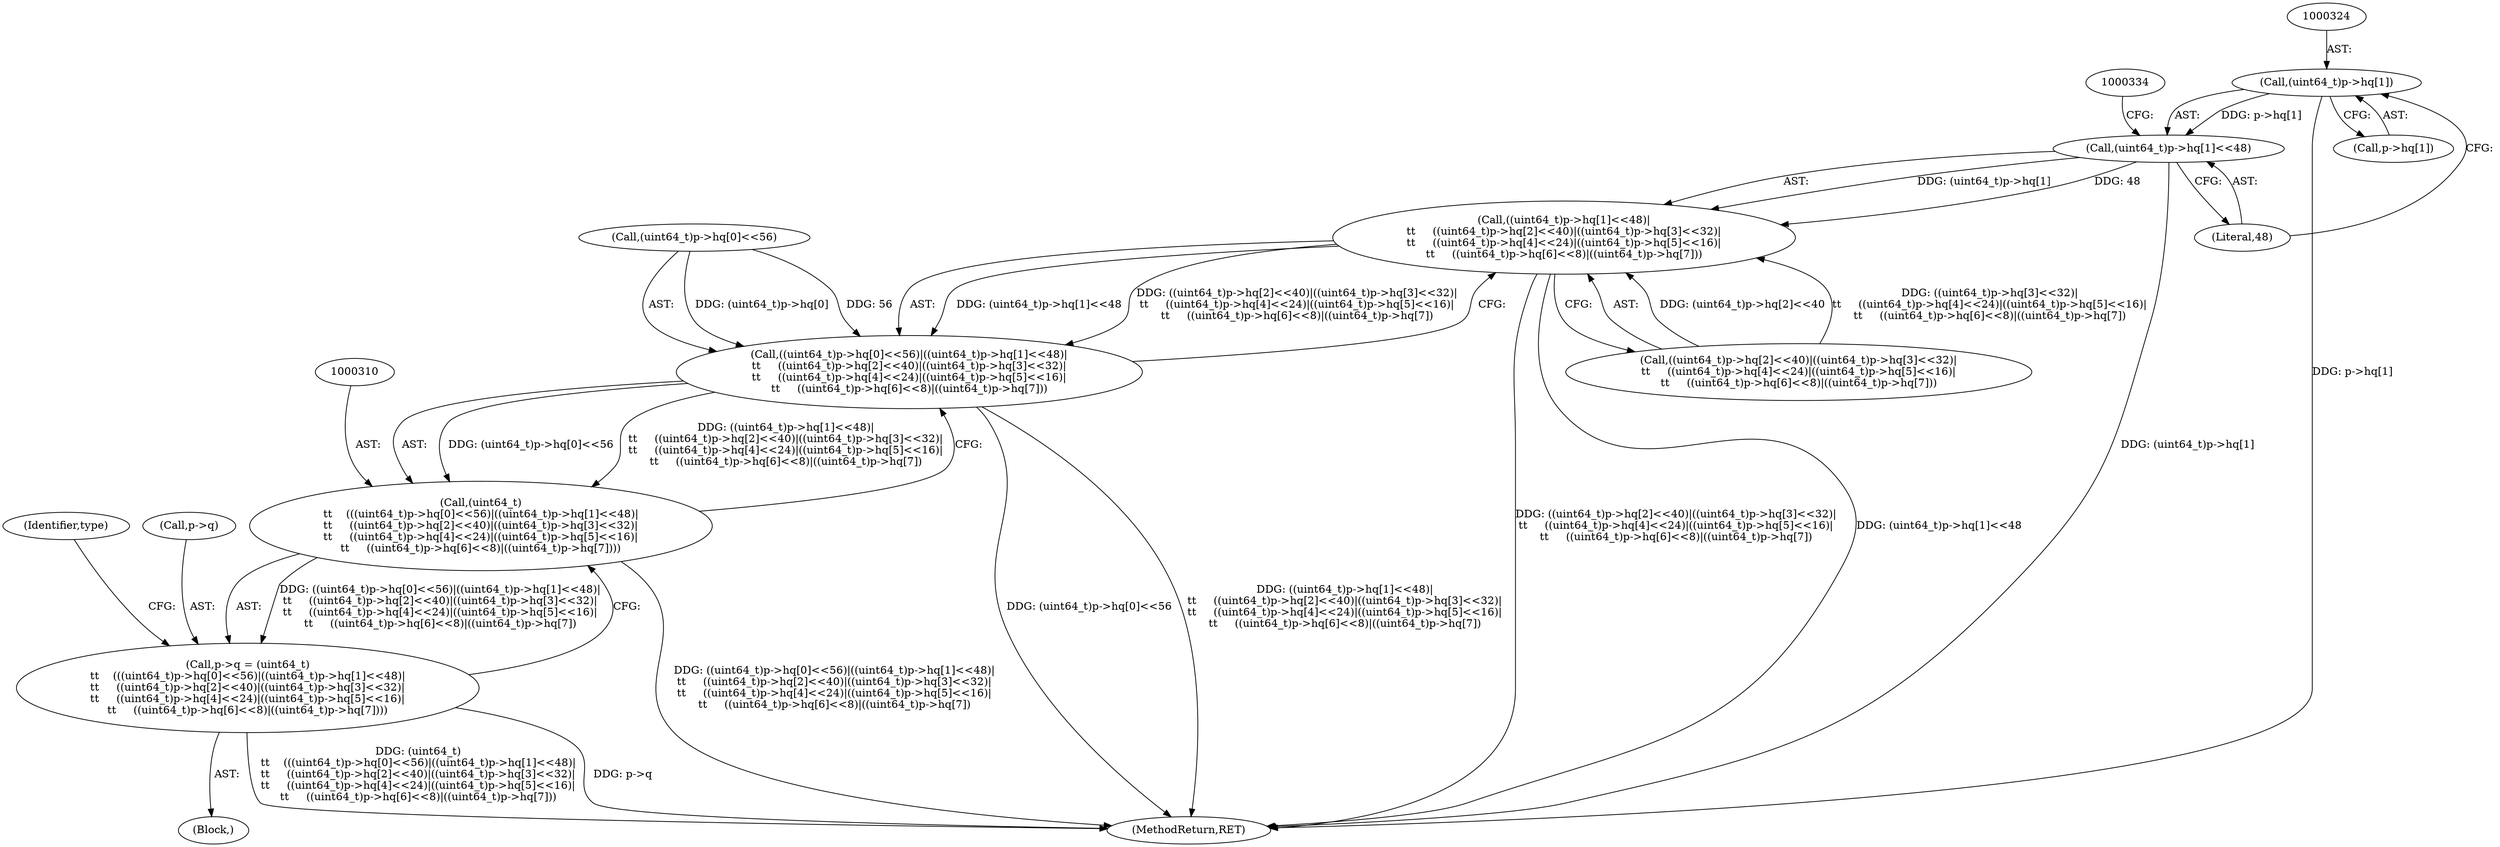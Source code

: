 digraph "0_file_59e63838913eee47f5c120a6c53d4565af638158@pointer" {
"1000323" [label="(Call,(uint64_t)p->hq[1])"];
"1000322" [label="(Call,(uint64_t)p->hq[1]<<48)"];
"1000321" [label="(Call,((uint64_t)p->hq[1]<<48)|\n\t\t     ((uint64_t)p->hq[2]<<40)|((uint64_t)p->hq[3]<<32)|\n\t\t     ((uint64_t)p->hq[4]<<24)|((uint64_t)p->hq[5]<<16)|\n\t\t     ((uint64_t)p->hq[6]<<8)|((uint64_t)p->hq[7]))"];
"1000311" [label="(Call,((uint64_t)p->hq[0]<<56)|((uint64_t)p->hq[1]<<48)|\n\t\t     ((uint64_t)p->hq[2]<<40)|((uint64_t)p->hq[3]<<32)|\n\t\t     ((uint64_t)p->hq[4]<<24)|((uint64_t)p->hq[5]<<16)|\n\t\t     ((uint64_t)p->hq[6]<<8)|((uint64_t)p->hq[7]))"];
"1000309" [label="(Call,(uint64_t)\n\t\t    (((uint64_t)p->hq[0]<<56)|((uint64_t)p->hq[1]<<48)|\n\t\t     ((uint64_t)p->hq[2]<<40)|((uint64_t)p->hq[3]<<32)|\n\t\t     ((uint64_t)p->hq[4]<<24)|((uint64_t)p->hq[5]<<16)|\n\t\t     ((uint64_t)p->hq[6]<<8)|((uint64_t)p->hq[7])))"];
"1000305" [label="(Call,p->q = (uint64_t)\n\t\t    (((uint64_t)p->hq[0]<<56)|((uint64_t)p->hq[1]<<48)|\n\t\t     ((uint64_t)p->hq[2]<<40)|((uint64_t)p->hq[3]<<32)|\n\t\t     ((uint64_t)p->hq[4]<<24)|((uint64_t)p->hq[5]<<16)|\n\t\t     ((uint64_t)p->hq[6]<<8)|((uint64_t)p->hq[7])))"];
"1000322" [label="(Call,(uint64_t)p->hq[1]<<48)"];
"1000909" [label="(MethodReturn,RET)"];
"1000325" [label="(Call,p->hq[1])"];
"1000390" [label="(Identifier,type)"];
"1000312" [label="(Call,(uint64_t)p->hq[0]<<56)"];
"1000321" [label="(Call,((uint64_t)p->hq[1]<<48)|\n\t\t     ((uint64_t)p->hq[2]<<40)|((uint64_t)p->hq[3]<<32)|\n\t\t     ((uint64_t)p->hq[4]<<24)|((uint64_t)p->hq[5]<<16)|\n\t\t     ((uint64_t)p->hq[6]<<8)|((uint64_t)p->hq[7]))"];
"1000323" [label="(Call,(uint64_t)p->hq[1])"];
"1000305" [label="(Call,p->q = (uint64_t)\n\t\t    (((uint64_t)p->hq[0]<<56)|((uint64_t)p->hq[1]<<48)|\n\t\t     ((uint64_t)p->hq[2]<<40)|((uint64_t)p->hq[3]<<32)|\n\t\t     ((uint64_t)p->hq[4]<<24)|((uint64_t)p->hq[5]<<16)|\n\t\t     ((uint64_t)p->hq[6]<<8)|((uint64_t)p->hq[7])))"];
"1000311" [label="(Call,((uint64_t)p->hq[0]<<56)|((uint64_t)p->hq[1]<<48)|\n\t\t     ((uint64_t)p->hq[2]<<40)|((uint64_t)p->hq[3]<<32)|\n\t\t     ((uint64_t)p->hq[4]<<24)|((uint64_t)p->hq[5]<<16)|\n\t\t     ((uint64_t)p->hq[6]<<8)|((uint64_t)p->hq[7]))"];
"1000331" [label="(Call,((uint64_t)p->hq[2]<<40)|((uint64_t)p->hq[3]<<32)|\n\t\t     ((uint64_t)p->hq[4]<<24)|((uint64_t)p->hq[5]<<16)|\n\t\t     ((uint64_t)p->hq[6]<<8)|((uint64_t)p->hq[7]))"];
"1000309" [label="(Call,(uint64_t)\n\t\t    (((uint64_t)p->hq[0]<<56)|((uint64_t)p->hq[1]<<48)|\n\t\t     ((uint64_t)p->hq[2]<<40)|((uint64_t)p->hq[3]<<32)|\n\t\t     ((uint64_t)p->hq[4]<<24)|((uint64_t)p->hq[5]<<16)|\n\t\t     ((uint64_t)p->hq[6]<<8)|((uint64_t)p->hq[7])))"];
"1000306" [label="(Call,p->q)"];
"1000124" [label="(Block,)"];
"1000330" [label="(Literal,48)"];
"1000323" -> "1000322"  [label="AST: "];
"1000323" -> "1000325"  [label="CFG: "];
"1000324" -> "1000323"  [label="AST: "];
"1000325" -> "1000323"  [label="AST: "];
"1000330" -> "1000323"  [label="CFG: "];
"1000323" -> "1000909"  [label="DDG: p->hq[1]"];
"1000323" -> "1000322"  [label="DDG: p->hq[1]"];
"1000322" -> "1000321"  [label="AST: "];
"1000322" -> "1000330"  [label="CFG: "];
"1000330" -> "1000322"  [label="AST: "];
"1000334" -> "1000322"  [label="CFG: "];
"1000322" -> "1000909"  [label="DDG: (uint64_t)p->hq[1]"];
"1000322" -> "1000321"  [label="DDG: (uint64_t)p->hq[1]"];
"1000322" -> "1000321"  [label="DDG: 48"];
"1000321" -> "1000311"  [label="AST: "];
"1000321" -> "1000331"  [label="CFG: "];
"1000331" -> "1000321"  [label="AST: "];
"1000311" -> "1000321"  [label="CFG: "];
"1000321" -> "1000909"  [label="DDG: ((uint64_t)p->hq[2]<<40)|((uint64_t)p->hq[3]<<32)|\n\t\t     ((uint64_t)p->hq[4]<<24)|((uint64_t)p->hq[5]<<16)|\n\t\t     ((uint64_t)p->hq[6]<<8)|((uint64_t)p->hq[7])"];
"1000321" -> "1000909"  [label="DDG: (uint64_t)p->hq[1]<<48"];
"1000321" -> "1000311"  [label="DDG: (uint64_t)p->hq[1]<<48"];
"1000321" -> "1000311"  [label="DDG: ((uint64_t)p->hq[2]<<40)|((uint64_t)p->hq[3]<<32)|\n\t\t     ((uint64_t)p->hq[4]<<24)|((uint64_t)p->hq[5]<<16)|\n\t\t     ((uint64_t)p->hq[6]<<8)|((uint64_t)p->hq[7])"];
"1000331" -> "1000321"  [label="DDG: (uint64_t)p->hq[2]<<40"];
"1000331" -> "1000321"  [label="DDG: ((uint64_t)p->hq[3]<<32)|\n\t\t     ((uint64_t)p->hq[4]<<24)|((uint64_t)p->hq[5]<<16)|\n\t\t     ((uint64_t)p->hq[6]<<8)|((uint64_t)p->hq[7])"];
"1000311" -> "1000309"  [label="AST: "];
"1000312" -> "1000311"  [label="AST: "];
"1000309" -> "1000311"  [label="CFG: "];
"1000311" -> "1000909"  [label="DDG: (uint64_t)p->hq[0]<<56"];
"1000311" -> "1000909"  [label="DDG: ((uint64_t)p->hq[1]<<48)|\n\t\t     ((uint64_t)p->hq[2]<<40)|((uint64_t)p->hq[3]<<32)|\n\t\t     ((uint64_t)p->hq[4]<<24)|((uint64_t)p->hq[5]<<16)|\n\t\t     ((uint64_t)p->hq[6]<<8)|((uint64_t)p->hq[7])"];
"1000311" -> "1000309"  [label="DDG: (uint64_t)p->hq[0]<<56"];
"1000311" -> "1000309"  [label="DDG: ((uint64_t)p->hq[1]<<48)|\n\t\t     ((uint64_t)p->hq[2]<<40)|((uint64_t)p->hq[3]<<32)|\n\t\t     ((uint64_t)p->hq[4]<<24)|((uint64_t)p->hq[5]<<16)|\n\t\t     ((uint64_t)p->hq[6]<<8)|((uint64_t)p->hq[7])"];
"1000312" -> "1000311"  [label="DDG: (uint64_t)p->hq[0]"];
"1000312" -> "1000311"  [label="DDG: 56"];
"1000309" -> "1000305"  [label="AST: "];
"1000310" -> "1000309"  [label="AST: "];
"1000305" -> "1000309"  [label="CFG: "];
"1000309" -> "1000909"  [label="DDG: ((uint64_t)p->hq[0]<<56)|((uint64_t)p->hq[1]<<48)|\n\t\t     ((uint64_t)p->hq[2]<<40)|((uint64_t)p->hq[3]<<32)|\n\t\t     ((uint64_t)p->hq[4]<<24)|((uint64_t)p->hq[5]<<16)|\n\t\t     ((uint64_t)p->hq[6]<<8)|((uint64_t)p->hq[7])"];
"1000309" -> "1000305"  [label="DDG: ((uint64_t)p->hq[0]<<56)|((uint64_t)p->hq[1]<<48)|\n\t\t     ((uint64_t)p->hq[2]<<40)|((uint64_t)p->hq[3]<<32)|\n\t\t     ((uint64_t)p->hq[4]<<24)|((uint64_t)p->hq[5]<<16)|\n\t\t     ((uint64_t)p->hq[6]<<8)|((uint64_t)p->hq[7])"];
"1000305" -> "1000124"  [label="AST: "];
"1000306" -> "1000305"  [label="AST: "];
"1000390" -> "1000305"  [label="CFG: "];
"1000305" -> "1000909"  [label="DDG: (uint64_t)\n\t\t    (((uint64_t)p->hq[0]<<56)|((uint64_t)p->hq[1]<<48)|\n\t\t     ((uint64_t)p->hq[2]<<40)|((uint64_t)p->hq[3]<<32)|\n\t\t     ((uint64_t)p->hq[4]<<24)|((uint64_t)p->hq[5]<<16)|\n\t\t     ((uint64_t)p->hq[6]<<8)|((uint64_t)p->hq[7]))"];
"1000305" -> "1000909"  [label="DDG: p->q"];
}
